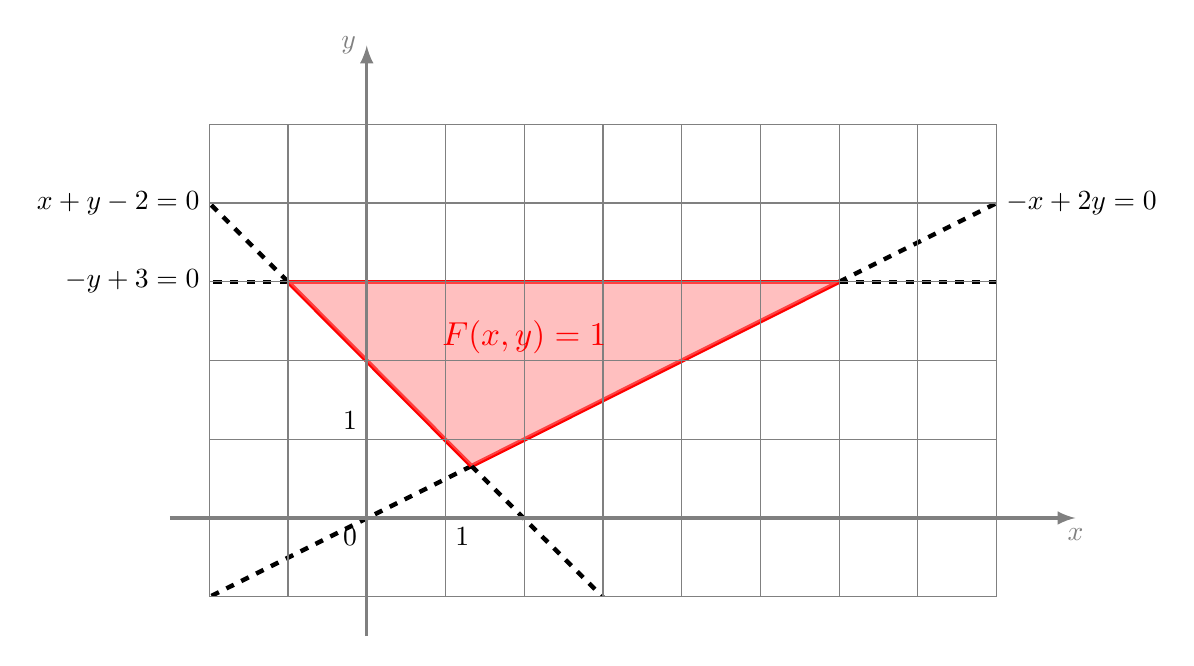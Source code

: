 \begin{tikzpicture}[scale=1]


\begin{scope}[even odd rule]
\clip (-2,-1) rectangle (8,5);
% \draw[ blue,ultra thick] (6,2) -- (-6,-2);
% \fill[blue!20,opacity=0.5] (6,2) -- (6,6) --(-6,6) --(-6,-2)-- cycle;
% 
% \draw[ green!70!black,ultra thick] (-3,6) -- (3,-6);
% \fill[ green!70!black!20,opacity=0.5] (-3,6) -- (6,6) --(6,-6) --(3,-6)-- cycle;


\draw[ultra thick,dashed] (1.33,0.66) -- (-10,-5);
\draw[red,ultra thick] (1.33,0.66) -- (6,3);
\draw[ultra thick,dashed] (6,3) -- (10,5);

\draw[ultra thick,dashed] (-1,3) -- (-7,3);
\draw[red,ultra thick] (-1,3) -- (6,3);
\draw[ultra thick,dashed] (6,3) -- (8,3);

\draw[ultra thick,dashed] (-6,8) -- (-1,3);
\draw[ red,ultra thick] (-1,3)--(1.33,0.66);
\draw[ultra thick,dashed] (1.33,0.66)--(6,-4);

\fill[red!50,opacity=0.5] (1.33,0.66) -- (-1,3) -- (6,3) -- cycle;

\end{scope}

\draw[->,>=latex, very thick,gray] (-2.5,0)--(9,0) node[below] {$x$};
\draw[->,>=latex, very thick, gray] (0,-1.5)--(0,6) node[left] {$y$};
\draw[gray,thin] (-2,-1) grid (8,5);

\node[left] at (-2,4) {$x+y-2=0$};
\node[left] at (-2,3) {$-y+3=0$};
\node[right] at (8,4) {$-x+2y=0$};

\node[scale=1.2,red] at (2,2.3) {$F(x,y)=1$};

\node at (0,0) [below left] {$0$};
\node at (1,0) [below right] {$1$};
\node at (0,1) [above left] {$1$};

\end{tikzpicture}